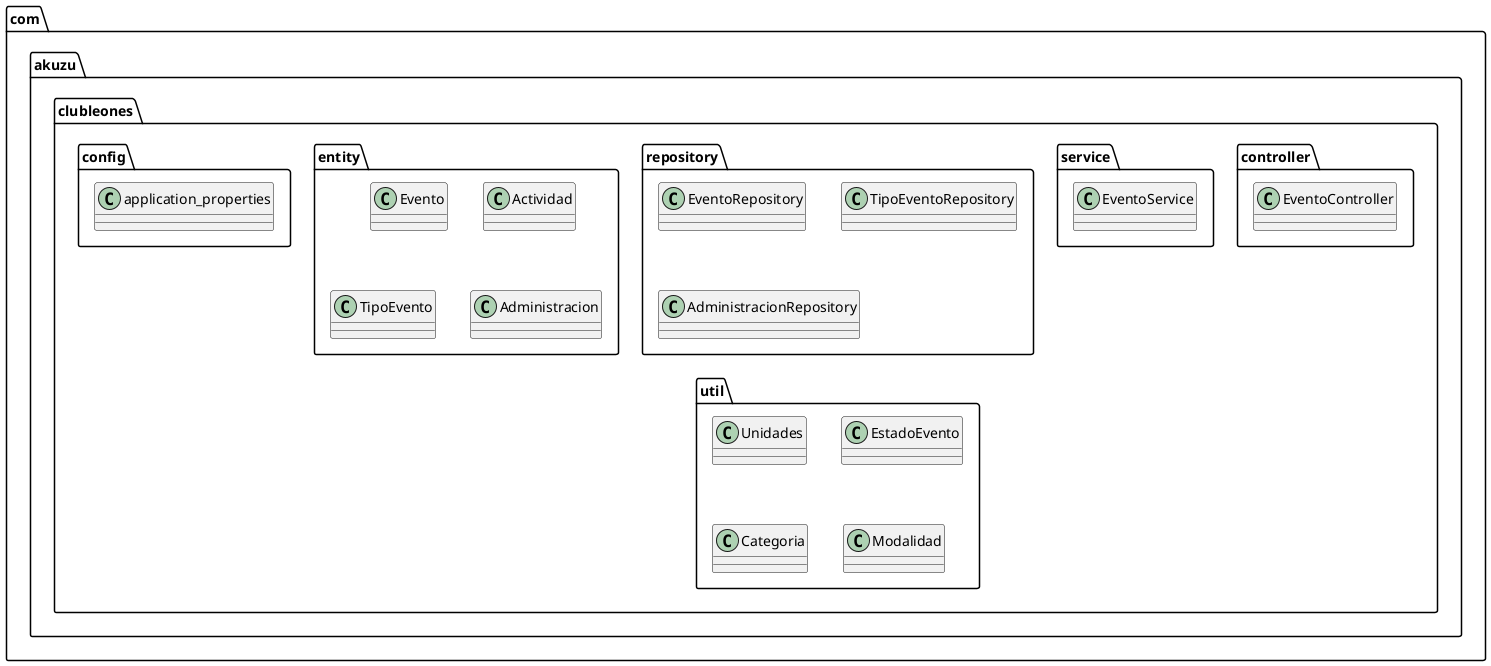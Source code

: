 @startuml
package "com.akuzu.clubleones" {
  package controller {
    class EventoController
  }
  package service {
    class EventoService
  }
  package repository {
    class EventoRepository
    class TipoEventoRepository
    class AdministracionRepository
  }
  package entity {
    class Evento
    class Actividad
    class TipoEvento
    class Administracion
  }
  package util {
    class Unidades
    class EstadoEvento
    class Categoria
    class Modalidad
  }
  package config {
    class application_properties
  }
}
@enduml